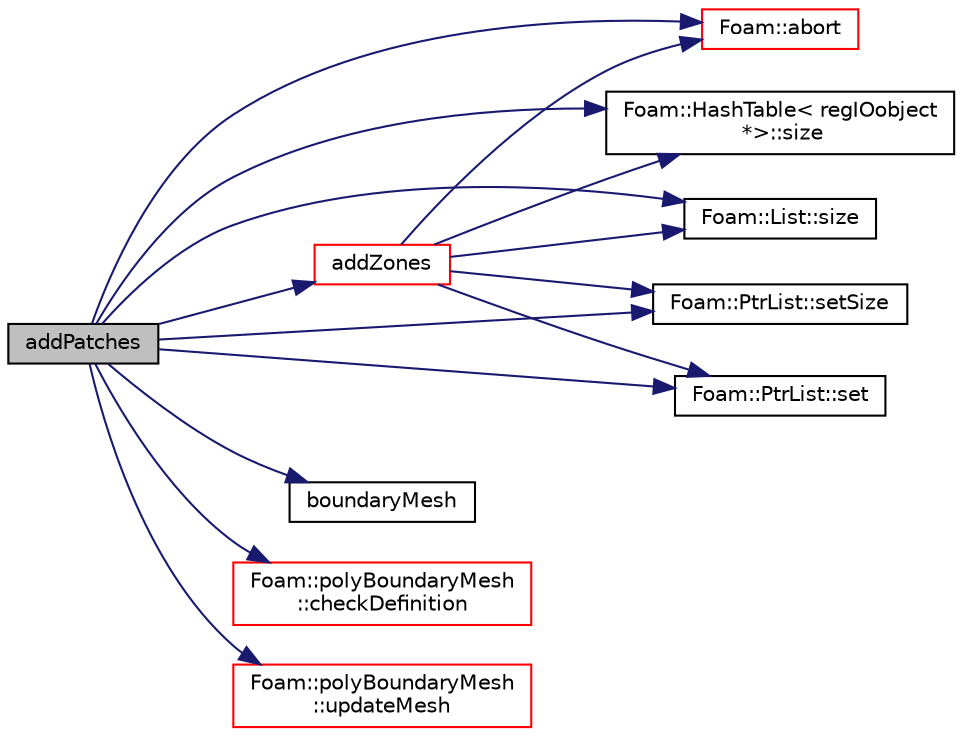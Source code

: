 digraph "addPatches"
{
  bgcolor="transparent";
  edge [fontname="Helvetica",fontsize="10",labelfontname="Helvetica",labelfontsize="10"];
  node [fontname="Helvetica",fontsize="10",shape=record];
  rankdir="LR";
  Node16838 [label="addPatches",height=0.2,width=0.4,color="black", fillcolor="grey75", style="filled", fontcolor="black"];
  Node16838 -> Node16839 [color="midnightblue",fontsize="10",style="solid",fontname="Helvetica"];
  Node16839 [label="Foam::abort",height=0.2,width=0.4,color="red",URL="$a21851.html#a447107a607d03e417307c203fa5fb44b"];
  Node16838 -> Node16884 [color="midnightblue",fontsize="10",style="solid",fontname="Helvetica"];
  Node16884 [label="addZones",height=0.2,width=0.4,color="red",URL="$a28565.html#a2e9c425fb50ce986acf3eb59fa7f1935",tooltip="Add mesh zones. "];
  Node16884 -> Node16886 [color="midnightblue",fontsize="10",style="solid",fontname="Helvetica"];
  Node16886 [label="Foam::HashTable\< regIOobject\l *\>::size",height=0.2,width=0.4,color="black",URL="$a26841.html#a47b3bf30da1eb3ab8076b5fbe00e0494",tooltip="Return number of elements in table. "];
  Node16884 -> Node16839 [color="midnightblue",fontsize="10",style="solid",fontname="Helvetica"];
  Node16884 -> Node16891 [color="midnightblue",fontsize="10",style="solid",fontname="Helvetica"];
  Node16891 [label="Foam::List::size",height=0.2,width=0.4,color="black",URL="$a26833.html#a8a5f6fa29bd4b500caf186f60245b384",tooltip="Override size to be inconsistent with allocated storage. "];
  Node16884 -> Node16892 [color="midnightblue",fontsize="10",style="solid",fontname="Helvetica"];
  Node16892 [label="Foam::PtrList::setSize",height=0.2,width=0.4,color="black",URL="$a27029.html#aedb985ffeaf1bdbfeccc2a8730405703",tooltip="Reset size of PtrList. If extending the PtrList, new entries are. "];
  Node16884 -> Node16893 [color="midnightblue",fontsize="10",style="solid",fontname="Helvetica"];
  Node16893 [label="Foam::PtrList::set",height=0.2,width=0.4,color="black",URL="$a27029.html#a2d4fe99e7a41d6359b3c1946995622a0",tooltip="Is element set. "];
  Node16838 -> Node16895 [color="midnightblue",fontsize="10",style="solid",fontname="Helvetica"];
  Node16895 [label="boundaryMesh",height=0.2,width=0.4,color="black",URL="$a28565.html#a9f2b68c134340291eda6197f47f25484",tooltip="Return boundary mesh. "];
  Node16838 -> Node16896 [color="midnightblue",fontsize="10",style="solid",fontname="Helvetica"];
  Node16896 [label="Foam::polyBoundaryMesh\l::checkDefinition",height=0.2,width=0.4,color="red",URL="$a28557.html#a039ec44911bfb8cd28ffd27a600e6fc5",tooltip="Check boundary definition. Return true if in error. "];
  Node16838 -> Node16893 [color="midnightblue",fontsize="10",style="solid",fontname="Helvetica"];
  Node16838 -> Node16892 [color="midnightblue",fontsize="10",style="solid",fontname="Helvetica"];
  Node16838 -> Node16891 [color="midnightblue",fontsize="10",style="solid",fontname="Helvetica"];
  Node16838 -> Node16886 [color="midnightblue",fontsize="10",style="solid",fontname="Helvetica"];
  Node16838 -> Node16911 [color="midnightblue",fontsize="10",style="solid",fontname="Helvetica"];
  Node16911 [label="Foam::polyBoundaryMesh\l::updateMesh",height=0.2,width=0.4,color="red",URL="$a28557.html#ae5693a309a936ac1040dd48c2881677f",tooltip="Correct polyBoundaryMesh after topology update. "];
}
